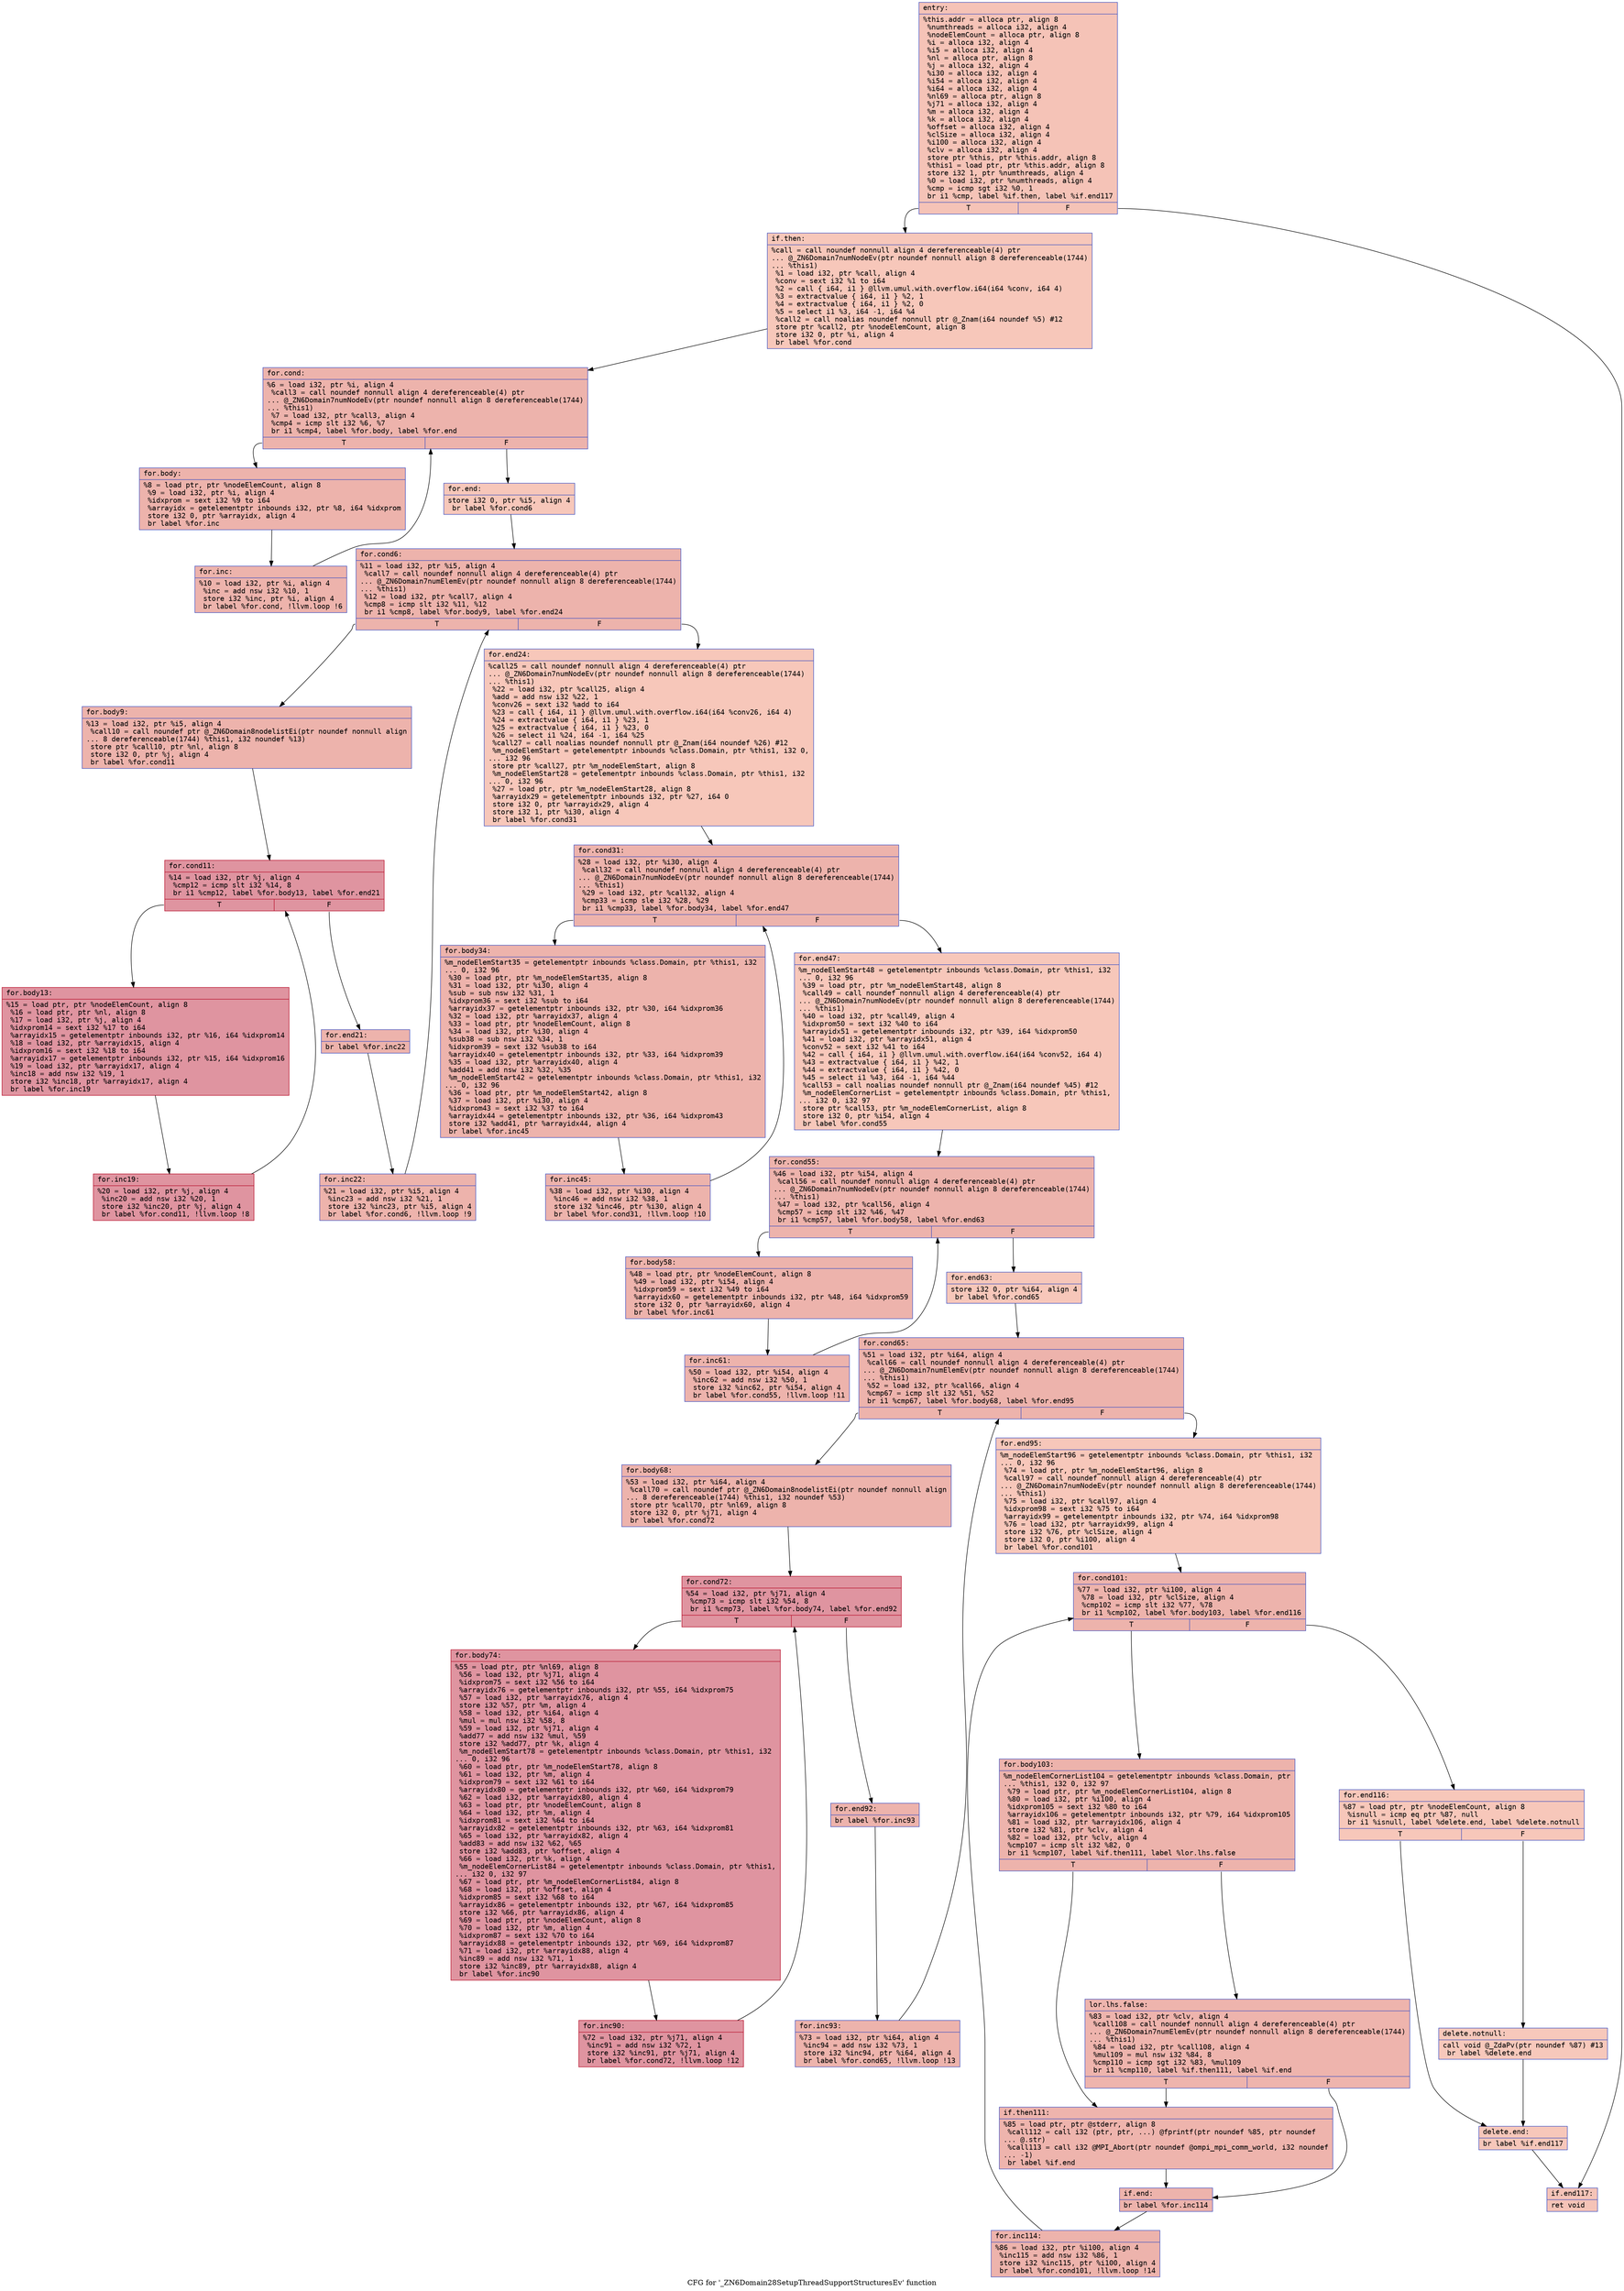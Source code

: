 digraph "CFG for '_ZN6Domain28SetupThreadSupportStructuresEv' function" {
	label="CFG for '_ZN6Domain28SetupThreadSupportStructuresEv' function";

	Node0x555f5b0c13f0 [shape=record,color="#3d50c3ff", style=filled, fillcolor="#e8765c70" fontname="Courier",label="{entry:\l|  %this.addr = alloca ptr, align 8\l  %numthreads = alloca i32, align 4\l  %nodeElemCount = alloca ptr, align 8\l  %i = alloca i32, align 4\l  %i5 = alloca i32, align 4\l  %nl = alloca ptr, align 8\l  %j = alloca i32, align 4\l  %i30 = alloca i32, align 4\l  %i54 = alloca i32, align 4\l  %i64 = alloca i32, align 4\l  %nl69 = alloca ptr, align 8\l  %j71 = alloca i32, align 4\l  %m = alloca i32, align 4\l  %k = alloca i32, align 4\l  %offset = alloca i32, align 4\l  %clSize = alloca i32, align 4\l  %i100 = alloca i32, align 4\l  %clv = alloca i32, align 4\l  store ptr %this, ptr %this.addr, align 8\l  %this1 = load ptr, ptr %this.addr, align 8\l  store i32 1, ptr %numthreads, align 4\l  %0 = load i32, ptr %numthreads, align 4\l  %cmp = icmp sgt i32 %0, 1\l  br i1 %cmp, label %if.then, label %if.end117\l|{<s0>T|<s1>F}}"];
	Node0x555f5b0c13f0:s0 -> Node0x555f5b0c2340[tooltip="entry -> if.then\nProbability 50.00%" ];
	Node0x555f5b0c13f0:s1 -> Node0x555f5b0c23b0[tooltip="entry -> if.end117\nProbability 50.00%" ];
	Node0x555f5b0c2340 [shape=record,color="#3d50c3ff", style=filled, fillcolor="#ec7f6370" fontname="Courier",label="{if.then:\l|  %call = call noundef nonnull align 4 dereferenceable(4) ptr\l... @_ZN6Domain7numNodeEv(ptr noundef nonnull align 8 dereferenceable(1744)\l... %this1)\l  %1 = load i32, ptr %call, align 4\l  %conv = sext i32 %1 to i64\l  %2 = call \{ i64, i1 \} @llvm.umul.with.overflow.i64(i64 %conv, i64 4)\l  %3 = extractvalue \{ i64, i1 \} %2, 1\l  %4 = extractvalue \{ i64, i1 \} %2, 0\l  %5 = select i1 %3, i64 -1, i64 %4\l  %call2 = call noalias noundef nonnull ptr @_Znam(i64 noundef %5) #12\l  store ptr %call2, ptr %nodeElemCount, align 8\l  store i32 0, ptr %i, align 4\l  br label %for.cond\l}"];
	Node0x555f5b0c2340 -> Node0x555f5b0c2e30[tooltip="if.then -> for.cond\nProbability 100.00%" ];
	Node0x555f5b0c2e30 [shape=record,color="#3d50c3ff", style=filled, fillcolor="#d6524470" fontname="Courier",label="{for.cond:\l|  %6 = load i32, ptr %i, align 4\l  %call3 = call noundef nonnull align 4 dereferenceable(4) ptr\l... @_ZN6Domain7numNodeEv(ptr noundef nonnull align 8 dereferenceable(1744)\l... %this1)\l  %7 = load i32, ptr %call3, align 4\l  %cmp4 = icmp slt i32 %6, %7\l  br i1 %cmp4, label %for.body, label %for.end\l|{<s0>T|<s1>F}}"];
	Node0x555f5b0c2e30:s0 -> Node0x555f5b0c31e0[tooltip="for.cond -> for.body\nProbability 96.88%" ];
	Node0x555f5b0c2e30:s1 -> Node0x555f5b0c3230[tooltip="for.cond -> for.end\nProbability 3.12%" ];
	Node0x555f5b0c31e0 [shape=record,color="#3d50c3ff", style=filled, fillcolor="#d6524470" fontname="Courier",label="{for.body:\l|  %8 = load ptr, ptr %nodeElemCount, align 8\l  %9 = load i32, ptr %i, align 4\l  %idxprom = sext i32 %9 to i64\l  %arrayidx = getelementptr inbounds i32, ptr %8, i64 %idxprom\l  store i32 0, ptr %arrayidx, align 4\l  br label %for.inc\l}"];
	Node0x555f5b0c31e0 -> Node0x555f5b0c3620[tooltip="for.body -> for.inc\nProbability 100.00%" ];
	Node0x555f5b0c3620 [shape=record,color="#3d50c3ff", style=filled, fillcolor="#d6524470" fontname="Courier",label="{for.inc:\l|  %10 = load i32, ptr %i, align 4\l  %inc = add nsw i32 %10, 1\l  store i32 %inc, ptr %i, align 4\l  br label %for.cond, !llvm.loop !6\l}"];
	Node0x555f5b0c3620 -> Node0x555f5b0c2e30[tooltip="for.inc -> for.cond\nProbability 100.00%" ];
	Node0x555f5b0c3230 [shape=record,color="#3d50c3ff", style=filled, fillcolor="#ec7f6370" fontname="Courier",label="{for.end:\l|  store i32 0, ptr %i5, align 4\l  br label %for.cond6\l}"];
	Node0x555f5b0c3230 -> Node0x555f5b0c3af0[tooltip="for.end -> for.cond6\nProbability 100.00%" ];
	Node0x555f5b0c3af0 [shape=record,color="#3d50c3ff", style=filled, fillcolor="#d6524470" fontname="Courier",label="{for.cond6:\l|  %11 = load i32, ptr %i5, align 4\l  %call7 = call noundef nonnull align 4 dereferenceable(4) ptr\l... @_ZN6Domain7numElemEv(ptr noundef nonnull align 8 dereferenceable(1744)\l... %this1)\l  %12 = load i32, ptr %call7, align 4\l  %cmp8 = icmp slt i32 %11, %12\l  br i1 %cmp8, label %for.body9, label %for.end24\l|{<s0>T|<s1>F}}"];
	Node0x555f5b0c3af0:s0 -> Node0x555f5b0c3f00[tooltip="for.cond6 -> for.body9\nProbability 96.88%" ];
	Node0x555f5b0c3af0:s1 -> Node0x555f5b0c3f50[tooltip="for.cond6 -> for.end24\nProbability 3.12%" ];
	Node0x555f5b0c3f00 [shape=record,color="#3d50c3ff", style=filled, fillcolor="#d6524470" fontname="Courier",label="{for.body9:\l|  %13 = load i32, ptr %i5, align 4\l  %call10 = call noundef ptr @_ZN6Domain8nodelistEi(ptr noundef nonnull align\l... 8 dereferenceable(1744) %this1, i32 noundef %13)\l  store ptr %call10, ptr %nl, align 8\l  store i32 0, ptr %j, align 4\l  br label %for.cond11\l}"];
	Node0x555f5b0c3f00 -> Node0x555f5b0c43c0[tooltip="for.body9 -> for.cond11\nProbability 100.00%" ];
	Node0x555f5b0c43c0 [shape=record,color="#b70d28ff", style=filled, fillcolor="#b70d2870" fontname="Courier",label="{for.cond11:\l|  %14 = load i32, ptr %j, align 4\l  %cmp12 = icmp slt i32 %14, 8\l  br i1 %cmp12, label %for.body13, label %for.end21\l|{<s0>T|<s1>F}}"];
	Node0x555f5b0c43c0:s0 -> Node0x555f5b0c4590[tooltip="for.cond11 -> for.body13\nProbability 96.88%" ];
	Node0x555f5b0c43c0:s1 -> Node0x555f5b0c45e0[tooltip="for.cond11 -> for.end21\nProbability 3.12%" ];
	Node0x555f5b0c4590 [shape=record,color="#b70d28ff", style=filled, fillcolor="#b70d2870" fontname="Courier",label="{for.body13:\l|  %15 = load ptr, ptr %nodeElemCount, align 8\l  %16 = load ptr, ptr %nl, align 8\l  %17 = load i32, ptr %j, align 4\l  %idxprom14 = sext i32 %17 to i64\l  %arrayidx15 = getelementptr inbounds i32, ptr %16, i64 %idxprom14\l  %18 = load i32, ptr %arrayidx15, align 4\l  %idxprom16 = sext i32 %18 to i64\l  %arrayidx17 = getelementptr inbounds i32, ptr %15, i64 %idxprom16\l  %19 = load i32, ptr %arrayidx17, align 4\l  %inc18 = add nsw i32 %19, 1\l  store i32 %inc18, ptr %arrayidx17, align 4\l  br label %for.inc19\l}"];
	Node0x555f5b0c4590 -> Node0x555f5b0c28f0[tooltip="for.body13 -> for.inc19\nProbability 100.00%" ];
	Node0x555f5b0c28f0 [shape=record,color="#b70d28ff", style=filled, fillcolor="#b70d2870" fontname="Courier",label="{for.inc19:\l|  %20 = load i32, ptr %j, align 4\l  %inc20 = add nsw i32 %20, 1\l  store i32 %inc20, ptr %j, align 4\l  br label %for.cond11, !llvm.loop !8\l}"];
	Node0x555f5b0c28f0 -> Node0x555f5b0c43c0[tooltip="for.inc19 -> for.cond11\nProbability 100.00%" ];
	Node0x555f5b0c45e0 [shape=record,color="#3d50c3ff", style=filled, fillcolor="#d6524470" fontname="Courier",label="{for.end21:\l|  br label %for.inc22\l}"];
	Node0x555f5b0c45e0 -> Node0x555f5b0c5540[tooltip="for.end21 -> for.inc22\nProbability 100.00%" ];
	Node0x555f5b0c5540 [shape=record,color="#3d50c3ff", style=filled, fillcolor="#d6524470" fontname="Courier",label="{for.inc22:\l|  %21 = load i32, ptr %i5, align 4\l  %inc23 = add nsw i32 %21, 1\l  store i32 %inc23, ptr %i5, align 4\l  br label %for.cond6, !llvm.loop !9\l}"];
	Node0x555f5b0c5540 -> Node0x555f5b0c3af0[tooltip="for.inc22 -> for.cond6\nProbability 100.00%" ];
	Node0x555f5b0c3f50 [shape=record,color="#3d50c3ff", style=filled, fillcolor="#ec7f6370" fontname="Courier",label="{for.end24:\l|  %call25 = call noundef nonnull align 4 dereferenceable(4) ptr\l... @_ZN6Domain7numNodeEv(ptr noundef nonnull align 8 dereferenceable(1744)\l... %this1)\l  %22 = load i32, ptr %call25, align 4\l  %add = add nsw i32 %22, 1\l  %conv26 = sext i32 %add to i64\l  %23 = call \{ i64, i1 \} @llvm.umul.with.overflow.i64(i64 %conv26, i64 4)\l  %24 = extractvalue \{ i64, i1 \} %23, 1\l  %25 = extractvalue \{ i64, i1 \} %23, 0\l  %26 = select i1 %24, i64 -1, i64 %25\l  %call27 = call noalias noundef nonnull ptr @_Znam(i64 noundef %26) #12\l  %m_nodeElemStart = getelementptr inbounds %class.Domain, ptr %this1, i32 0,\l... i32 96\l  store ptr %call27, ptr %m_nodeElemStart, align 8\l  %m_nodeElemStart28 = getelementptr inbounds %class.Domain, ptr %this1, i32\l... 0, i32 96\l  %27 = load ptr, ptr %m_nodeElemStart28, align 8\l  %arrayidx29 = getelementptr inbounds i32, ptr %27, i64 0\l  store i32 0, ptr %arrayidx29, align 4\l  store i32 1, ptr %i30, align 4\l  br label %for.cond31\l}"];
	Node0x555f5b0c3f50 -> Node0x555f5b0c6610[tooltip="for.end24 -> for.cond31\nProbability 100.00%" ];
	Node0x555f5b0c6610 [shape=record,color="#3d50c3ff", style=filled, fillcolor="#d6524470" fontname="Courier",label="{for.cond31:\l|  %28 = load i32, ptr %i30, align 4\l  %call32 = call noundef nonnull align 4 dereferenceable(4) ptr\l... @_ZN6Domain7numNodeEv(ptr noundef nonnull align 8 dereferenceable(1744)\l... %this1)\l  %29 = load i32, ptr %call32, align 4\l  %cmp33 = icmp sle i32 %28, %29\l  br i1 %cmp33, label %for.body34, label %for.end47\l|{<s0>T|<s1>F}}"];
	Node0x555f5b0c6610:s0 -> Node0x555f5b0c69c0[tooltip="for.cond31 -> for.body34\nProbability 96.88%" ];
	Node0x555f5b0c6610:s1 -> Node0x555f5b0c6a10[tooltip="for.cond31 -> for.end47\nProbability 3.12%" ];
	Node0x555f5b0c69c0 [shape=record,color="#3d50c3ff", style=filled, fillcolor="#d6524470" fontname="Courier",label="{for.body34:\l|  %m_nodeElemStart35 = getelementptr inbounds %class.Domain, ptr %this1, i32\l... 0, i32 96\l  %30 = load ptr, ptr %m_nodeElemStart35, align 8\l  %31 = load i32, ptr %i30, align 4\l  %sub = sub nsw i32 %31, 1\l  %idxprom36 = sext i32 %sub to i64\l  %arrayidx37 = getelementptr inbounds i32, ptr %30, i64 %idxprom36\l  %32 = load i32, ptr %arrayidx37, align 4\l  %33 = load ptr, ptr %nodeElemCount, align 8\l  %34 = load i32, ptr %i30, align 4\l  %sub38 = sub nsw i32 %34, 1\l  %idxprom39 = sext i32 %sub38 to i64\l  %arrayidx40 = getelementptr inbounds i32, ptr %33, i64 %idxprom39\l  %35 = load i32, ptr %arrayidx40, align 4\l  %add41 = add nsw i32 %32, %35\l  %m_nodeElemStart42 = getelementptr inbounds %class.Domain, ptr %this1, i32\l... 0, i32 96\l  %36 = load ptr, ptr %m_nodeElemStart42, align 8\l  %37 = load i32, ptr %i30, align 4\l  %idxprom43 = sext i32 %37 to i64\l  %arrayidx44 = getelementptr inbounds i32, ptr %36, i64 %idxprom43\l  store i32 %add41, ptr %arrayidx44, align 4\l  br label %for.inc45\l}"];
	Node0x555f5b0c69c0 -> Node0x555f5b0c7820[tooltip="for.body34 -> for.inc45\nProbability 100.00%" ];
	Node0x555f5b0c7820 [shape=record,color="#3d50c3ff", style=filled, fillcolor="#d6524470" fontname="Courier",label="{for.inc45:\l|  %38 = load i32, ptr %i30, align 4\l  %inc46 = add nsw i32 %38, 1\l  store i32 %inc46, ptr %i30, align 4\l  br label %for.cond31, !llvm.loop !10\l}"];
	Node0x555f5b0c7820 -> Node0x555f5b0c6610[tooltip="for.inc45 -> for.cond31\nProbability 100.00%" ];
	Node0x555f5b0c6a10 [shape=record,color="#3d50c3ff", style=filled, fillcolor="#ec7f6370" fontname="Courier",label="{for.end47:\l|  %m_nodeElemStart48 = getelementptr inbounds %class.Domain, ptr %this1, i32\l... 0, i32 96\l  %39 = load ptr, ptr %m_nodeElemStart48, align 8\l  %call49 = call noundef nonnull align 4 dereferenceable(4) ptr\l... @_ZN6Domain7numNodeEv(ptr noundef nonnull align 8 dereferenceable(1744)\l... %this1)\l  %40 = load i32, ptr %call49, align 4\l  %idxprom50 = sext i32 %40 to i64\l  %arrayidx51 = getelementptr inbounds i32, ptr %39, i64 %idxprom50\l  %41 = load i32, ptr %arrayidx51, align 4\l  %conv52 = sext i32 %41 to i64\l  %42 = call \{ i64, i1 \} @llvm.umul.with.overflow.i64(i64 %conv52, i64 4)\l  %43 = extractvalue \{ i64, i1 \} %42, 1\l  %44 = extractvalue \{ i64, i1 \} %42, 0\l  %45 = select i1 %43, i64 -1, i64 %44\l  %call53 = call noalias noundef nonnull ptr @_Znam(i64 noundef %45) #12\l  %m_nodeElemCornerList = getelementptr inbounds %class.Domain, ptr %this1,\l... i32 0, i32 97\l  store ptr %call53, ptr %m_nodeElemCornerList, align 8\l  store i32 0, ptr %i54, align 4\l  br label %for.cond55\l}"];
	Node0x555f5b0c6a10 -> Node0x555f5b0c88c0[tooltip="for.end47 -> for.cond55\nProbability 100.00%" ];
	Node0x555f5b0c88c0 [shape=record,color="#3d50c3ff", style=filled, fillcolor="#d6524470" fontname="Courier",label="{for.cond55:\l|  %46 = load i32, ptr %i54, align 4\l  %call56 = call noundef nonnull align 4 dereferenceable(4) ptr\l... @_ZN6Domain7numNodeEv(ptr noundef nonnull align 8 dereferenceable(1744)\l... %this1)\l  %47 = load i32, ptr %call56, align 4\l  %cmp57 = icmp slt i32 %46, %47\l  br i1 %cmp57, label %for.body58, label %for.end63\l|{<s0>T|<s1>F}}"];
	Node0x555f5b0c88c0:s0 -> Node0x555f5b0c9450[tooltip="for.cond55 -> for.body58\nProbability 96.88%" ];
	Node0x555f5b0c88c0:s1 -> Node0x555f5b0c94a0[tooltip="for.cond55 -> for.end63\nProbability 3.12%" ];
	Node0x555f5b0c9450 [shape=record,color="#3d50c3ff", style=filled, fillcolor="#d6524470" fontname="Courier",label="{for.body58:\l|  %48 = load ptr, ptr %nodeElemCount, align 8\l  %49 = load i32, ptr %i54, align 4\l  %idxprom59 = sext i32 %49 to i64\l  %arrayidx60 = getelementptr inbounds i32, ptr %48, i64 %idxprom59\l  store i32 0, ptr %arrayidx60, align 4\l  br label %for.inc61\l}"];
	Node0x555f5b0c9450 -> Node0x555f5b0c98b0[tooltip="for.body58 -> for.inc61\nProbability 100.00%" ];
	Node0x555f5b0c98b0 [shape=record,color="#3d50c3ff", style=filled, fillcolor="#d6524470" fontname="Courier",label="{for.inc61:\l|  %50 = load i32, ptr %i54, align 4\l  %inc62 = add nsw i32 %50, 1\l  store i32 %inc62, ptr %i54, align 4\l  br label %for.cond55, !llvm.loop !11\l}"];
	Node0x555f5b0c98b0 -> Node0x555f5b0c88c0[tooltip="for.inc61 -> for.cond55\nProbability 100.00%" ];
	Node0x555f5b0c94a0 [shape=record,color="#3d50c3ff", style=filled, fillcolor="#ec7f6370" fontname="Courier",label="{for.end63:\l|  store i32 0, ptr %i64, align 4\l  br label %for.cond65\l}"];
	Node0x555f5b0c94a0 -> Node0x555f5b0c9dd0[tooltip="for.end63 -> for.cond65\nProbability 100.00%" ];
	Node0x555f5b0c9dd0 [shape=record,color="#3d50c3ff", style=filled, fillcolor="#d6524470" fontname="Courier",label="{for.cond65:\l|  %51 = load i32, ptr %i64, align 4\l  %call66 = call noundef nonnull align 4 dereferenceable(4) ptr\l... @_ZN6Domain7numElemEv(ptr noundef nonnull align 8 dereferenceable(1744)\l... %this1)\l  %52 = load i32, ptr %call66, align 4\l  %cmp67 = icmp slt i32 %51, %52\l  br i1 %cmp67, label %for.body68, label %for.end95\l|{<s0>T|<s1>F}}"];
	Node0x555f5b0c9dd0:s0 -> Node0x555f5b0c4eb0[tooltip="for.cond65 -> for.body68\nProbability 96.88%" ];
	Node0x555f5b0c9dd0:s1 -> Node0x555f5b0c4f00[tooltip="for.cond65 -> for.end95\nProbability 3.12%" ];
	Node0x555f5b0c4eb0 [shape=record,color="#3d50c3ff", style=filled, fillcolor="#d6524470" fontname="Courier",label="{for.body68:\l|  %53 = load i32, ptr %i64, align 4\l  %call70 = call noundef ptr @_ZN6Domain8nodelistEi(ptr noundef nonnull align\l... 8 dereferenceable(1744) %this1, i32 noundef %53)\l  store ptr %call70, ptr %nl69, align 8\l  store i32 0, ptr %j71, align 4\l  br label %for.cond72\l}"];
	Node0x555f5b0c4eb0 -> Node0x555f5b0cacc0[tooltip="for.body68 -> for.cond72\nProbability 100.00%" ];
	Node0x555f5b0cacc0 [shape=record,color="#b70d28ff", style=filled, fillcolor="#b70d2870" fontname="Courier",label="{for.cond72:\l|  %54 = load i32, ptr %j71, align 4\l  %cmp73 = icmp slt i32 %54, 8\l  br i1 %cmp73, label %for.body74, label %for.end92\l|{<s0>T|<s1>F}}"];
	Node0x555f5b0cacc0:s0 -> Node0x555f5b0cae90[tooltip="for.cond72 -> for.body74\nProbability 96.88%" ];
	Node0x555f5b0cacc0:s1 -> Node0x555f5b0caee0[tooltip="for.cond72 -> for.end92\nProbability 3.12%" ];
	Node0x555f5b0cae90 [shape=record,color="#b70d28ff", style=filled, fillcolor="#b70d2870" fontname="Courier",label="{for.body74:\l|  %55 = load ptr, ptr %nl69, align 8\l  %56 = load i32, ptr %j71, align 4\l  %idxprom75 = sext i32 %56 to i64\l  %arrayidx76 = getelementptr inbounds i32, ptr %55, i64 %idxprom75\l  %57 = load i32, ptr %arrayidx76, align 4\l  store i32 %57, ptr %m, align 4\l  %58 = load i32, ptr %i64, align 4\l  %mul = mul nsw i32 %58, 8\l  %59 = load i32, ptr %j71, align 4\l  %add77 = add nsw i32 %mul, %59\l  store i32 %add77, ptr %k, align 4\l  %m_nodeElemStart78 = getelementptr inbounds %class.Domain, ptr %this1, i32\l... 0, i32 96\l  %60 = load ptr, ptr %m_nodeElemStart78, align 8\l  %61 = load i32, ptr %m, align 4\l  %idxprom79 = sext i32 %61 to i64\l  %arrayidx80 = getelementptr inbounds i32, ptr %60, i64 %idxprom79\l  %62 = load i32, ptr %arrayidx80, align 4\l  %63 = load ptr, ptr %nodeElemCount, align 8\l  %64 = load i32, ptr %m, align 4\l  %idxprom81 = sext i32 %64 to i64\l  %arrayidx82 = getelementptr inbounds i32, ptr %63, i64 %idxprom81\l  %65 = load i32, ptr %arrayidx82, align 4\l  %add83 = add nsw i32 %62, %65\l  store i32 %add83, ptr %offset, align 4\l  %66 = load i32, ptr %k, align 4\l  %m_nodeElemCornerList84 = getelementptr inbounds %class.Domain, ptr %this1,\l... i32 0, i32 97\l  %67 = load ptr, ptr %m_nodeElemCornerList84, align 8\l  %68 = load i32, ptr %offset, align 4\l  %idxprom85 = sext i32 %68 to i64\l  %arrayidx86 = getelementptr inbounds i32, ptr %67, i64 %idxprom85\l  store i32 %66, ptr %arrayidx86, align 4\l  %69 = load ptr, ptr %nodeElemCount, align 8\l  %70 = load i32, ptr %m, align 4\l  %idxprom87 = sext i32 %70 to i64\l  %arrayidx88 = getelementptr inbounds i32, ptr %69, i64 %idxprom87\l  %71 = load i32, ptr %arrayidx88, align 4\l  %inc89 = add nsw i32 %71, 1\l  store i32 %inc89, ptr %arrayidx88, align 4\l  br label %for.inc90\l}"];
	Node0x555f5b0cae90 -> Node0x555f5b0cc790[tooltip="for.body74 -> for.inc90\nProbability 100.00%" ];
	Node0x555f5b0cc790 [shape=record,color="#b70d28ff", style=filled, fillcolor="#b70d2870" fontname="Courier",label="{for.inc90:\l|  %72 = load i32, ptr %j71, align 4\l  %inc91 = add nsw i32 %72, 1\l  store i32 %inc91, ptr %j71, align 4\l  br label %for.cond72, !llvm.loop !12\l}"];
	Node0x555f5b0cc790 -> Node0x555f5b0cacc0[tooltip="for.inc90 -> for.cond72\nProbability 100.00%" ];
	Node0x555f5b0caee0 [shape=record,color="#3d50c3ff", style=filled, fillcolor="#d6524470" fontname="Courier",label="{for.end92:\l|  br label %for.inc93\l}"];
	Node0x555f5b0caee0 -> Node0x555f5b0ccc10[tooltip="for.end92 -> for.inc93\nProbability 100.00%" ];
	Node0x555f5b0ccc10 [shape=record,color="#3d50c3ff", style=filled, fillcolor="#d6524470" fontname="Courier",label="{for.inc93:\l|  %73 = load i32, ptr %i64, align 4\l  %inc94 = add nsw i32 %73, 1\l  store i32 %inc94, ptr %i64, align 4\l  br label %for.cond65, !llvm.loop !13\l}"];
	Node0x555f5b0ccc10 -> Node0x555f5b0c9dd0[tooltip="for.inc93 -> for.cond65\nProbability 100.00%" ];
	Node0x555f5b0c4f00 [shape=record,color="#3d50c3ff", style=filled, fillcolor="#ec7f6370" fontname="Courier",label="{for.end95:\l|  %m_nodeElemStart96 = getelementptr inbounds %class.Domain, ptr %this1, i32\l... 0, i32 96\l  %74 = load ptr, ptr %m_nodeElemStart96, align 8\l  %call97 = call noundef nonnull align 4 dereferenceable(4) ptr\l... @_ZN6Domain7numNodeEv(ptr noundef nonnull align 8 dereferenceable(1744)\l... %this1)\l  %75 = load i32, ptr %call97, align 4\l  %idxprom98 = sext i32 %75 to i64\l  %arrayidx99 = getelementptr inbounds i32, ptr %74, i64 %idxprom98\l  %76 = load i32, ptr %arrayidx99, align 4\l  store i32 %76, ptr %clSize, align 4\l  store i32 0, ptr %i100, align 4\l  br label %for.cond101\l}"];
	Node0x555f5b0c4f00 -> Node0x555f5b0cd6c0[tooltip="for.end95 -> for.cond101\nProbability 100.00%" ];
	Node0x555f5b0cd6c0 [shape=record,color="#3d50c3ff", style=filled, fillcolor="#d6524470" fontname="Courier",label="{for.cond101:\l|  %77 = load i32, ptr %i100, align 4\l  %78 = load i32, ptr %clSize, align 4\l  %cmp102 = icmp slt i32 %77, %78\l  br i1 %cmp102, label %for.body103, label %for.end116\l|{<s0>T|<s1>F}}"];
	Node0x555f5b0cd6c0:s0 -> Node0x555f5b0cd960[tooltip="for.cond101 -> for.body103\nProbability 96.88%" ];
	Node0x555f5b0cd6c0:s1 -> Node0x555f5b0cd9b0[tooltip="for.cond101 -> for.end116\nProbability 3.12%" ];
	Node0x555f5b0cd960 [shape=record,color="#3d50c3ff", style=filled, fillcolor="#d6524470" fontname="Courier",label="{for.body103:\l|  %m_nodeElemCornerList104 = getelementptr inbounds %class.Domain, ptr\l... %this1, i32 0, i32 97\l  %79 = load ptr, ptr %m_nodeElemCornerList104, align 8\l  %80 = load i32, ptr %i100, align 4\l  %idxprom105 = sext i32 %80 to i64\l  %arrayidx106 = getelementptr inbounds i32, ptr %79, i64 %idxprom105\l  %81 = load i32, ptr %arrayidx106, align 4\l  store i32 %81, ptr %clv, align 4\l  %82 = load i32, ptr %clv, align 4\l  %cmp107 = icmp slt i32 %82, 0\l  br i1 %cmp107, label %if.then111, label %lor.lhs.false\l|{<s0>T|<s1>F}}"];
	Node0x555f5b0cd960:s0 -> Node0x555f5b0ce0c0[tooltip="for.body103 -> if.then111\nProbability 37.50%" ];
	Node0x555f5b0cd960:s1 -> Node0x555f5b0ce140[tooltip="for.body103 -> lor.lhs.false\nProbability 62.50%" ];
	Node0x555f5b0ce140 [shape=record,color="#3d50c3ff", style=filled, fillcolor="#d8564670" fontname="Courier",label="{lor.lhs.false:\l|  %83 = load i32, ptr %clv, align 4\l  %call108 = call noundef nonnull align 4 dereferenceable(4) ptr\l... @_ZN6Domain7numElemEv(ptr noundef nonnull align 8 dereferenceable(1744)\l... %this1)\l  %84 = load i32, ptr %call108, align 4\l  %mul109 = mul nsw i32 %84, 8\l  %cmp110 = icmp sgt i32 %83, %mul109\l  br i1 %cmp110, label %if.then111, label %if.end\l|{<s0>T|<s1>F}}"];
	Node0x555f5b0ce140:s0 -> Node0x555f5b0ce0c0[tooltip="lor.lhs.false -> if.then111\nProbability 50.00%" ];
	Node0x555f5b0ce140:s1 -> Node0x555f5b0ce610[tooltip="lor.lhs.false -> if.end\nProbability 50.00%" ];
	Node0x555f5b0ce0c0 [shape=record,color="#3d50c3ff", style=filled, fillcolor="#d8564670" fontname="Courier",label="{if.then111:\l|  %85 = load ptr, ptr @stderr, align 8\l  %call112 = call i32 (ptr, ptr, ...) @fprintf(ptr noundef %85, ptr noundef\l... @.str)\l  %call113 = call i32 @MPI_Abort(ptr noundef @ompi_mpi_comm_world, i32 noundef\l... -1)\l  br label %if.end\l}"];
	Node0x555f5b0ce0c0 -> Node0x555f5b0ce610[tooltip="if.then111 -> if.end\nProbability 100.00%" ];
	Node0x555f5b0ce610 [shape=record,color="#3d50c3ff", style=filled, fillcolor="#d6524470" fontname="Courier",label="{if.end:\l|  br label %for.inc114\l}"];
	Node0x555f5b0ce610 -> Node0x555f5b0ceba0[tooltip="if.end -> for.inc114\nProbability 100.00%" ];
	Node0x555f5b0ceba0 [shape=record,color="#3d50c3ff", style=filled, fillcolor="#d6524470" fontname="Courier",label="{for.inc114:\l|  %86 = load i32, ptr %i100, align 4\l  %inc115 = add nsw i32 %86, 1\l  store i32 %inc115, ptr %i100, align 4\l  br label %for.cond101, !llvm.loop !14\l}"];
	Node0x555f5b0ceba0 -> Node0x555f5b0cd6c0[tooltip="for.inc114 -> for.cond101\nProbability 100.00%" ];
	Node0x555f5b0cd9b0 [shape=record,color="#3d50c3ff", style=filled, fillcolor="#ec7f6370" fontname="Courier",label="{for.end116:\l|  %87 = load ptr, ptr %nodeElemCount, align 8\l  %isnull = icmp eq ptr %87, null\l  br i1 %isnull, label %delete.end, label %delete.notnull\l|{<s0>T|<s1>F}}"];
	Node0x555f5b0cd9b0:s0 -> Node0x555f5b0cf100[tooltip="for.end116 -> delete.end\nProbability 37.50%" ];
	Node0x555f5b0cd9b0:s1 -> Node0x555f5b0cf150[tooltip="for.end116 -> delete.notnull\nProbability 62.50%" ];
	Node0x555f5b0cf150 [shape=record,color="#3d50c3ff", style=filled, fillcolor="#ed836670" fontname="Courier",label="{delete.notnull:\l|  call void @_ZdaPv(ptr noundef %87) #13\l  br label %delete.end\l}"];
	Node0x555f5b0cf150 -> Node0x555f5b0cf100[tooltip="delete.notnull -> delete.end\nProbability 100.00%" ];
	Node0x555f5b0cf100 [shape=record,color="#3d50c3ff", style=filled, fillcolor="#ec7f6370" fontname="Courier",label="{delete.end:\l|  br label %if.end117\l}"];
	Node0x555f5b0cf100 -> Node0x555f5b0c23b0[tooltip="delete.end -> if.end117\nProbability 100.00%" ];
	Node0x555f5b0c23b0 [shape=record,color="#3d50c3ff", style=filled, fillcolor="#e8765c70" fontname="Courier",label="{if.end117:\l|  ret void\l}"];
}
